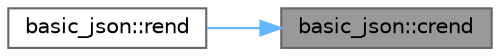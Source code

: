 digraph "basic_json::crend"
{
 // LATEX_PDF_SIZE
  bgcolor="transparent";
  edge [fontname=Helvetica,fontsize=10,labelfontname=Helvetica,labelfontsize=10];
  node [fontname=Helvetica,fontsize=10,shape=box,height=0.2,width=0.4];
  rankdir="RL";
  Node1 [id="Node000001",label="basic_json::crend",height=0.2,width=0.4,color="gray40", fillcolor="grey60", style="filled", fontcolor="black",tooltip="returns a const reverse iterator to one before the first"];
  Node1 -> Node2 [id="edge1_Node000001_Node000002",dir="back",color="steelblue1",style="solid",tooltip=" "];
  Node2 [id="Node000002",label="basic_json::rend",height=0.2,width=0.4,color="grey40", fillcolor="white", style="filled",URL="$classbasic__json.html#aeeda19c8edb0398ba1c04575b077391d",tooltip="returns an iterator to the reverse-end"];
}
